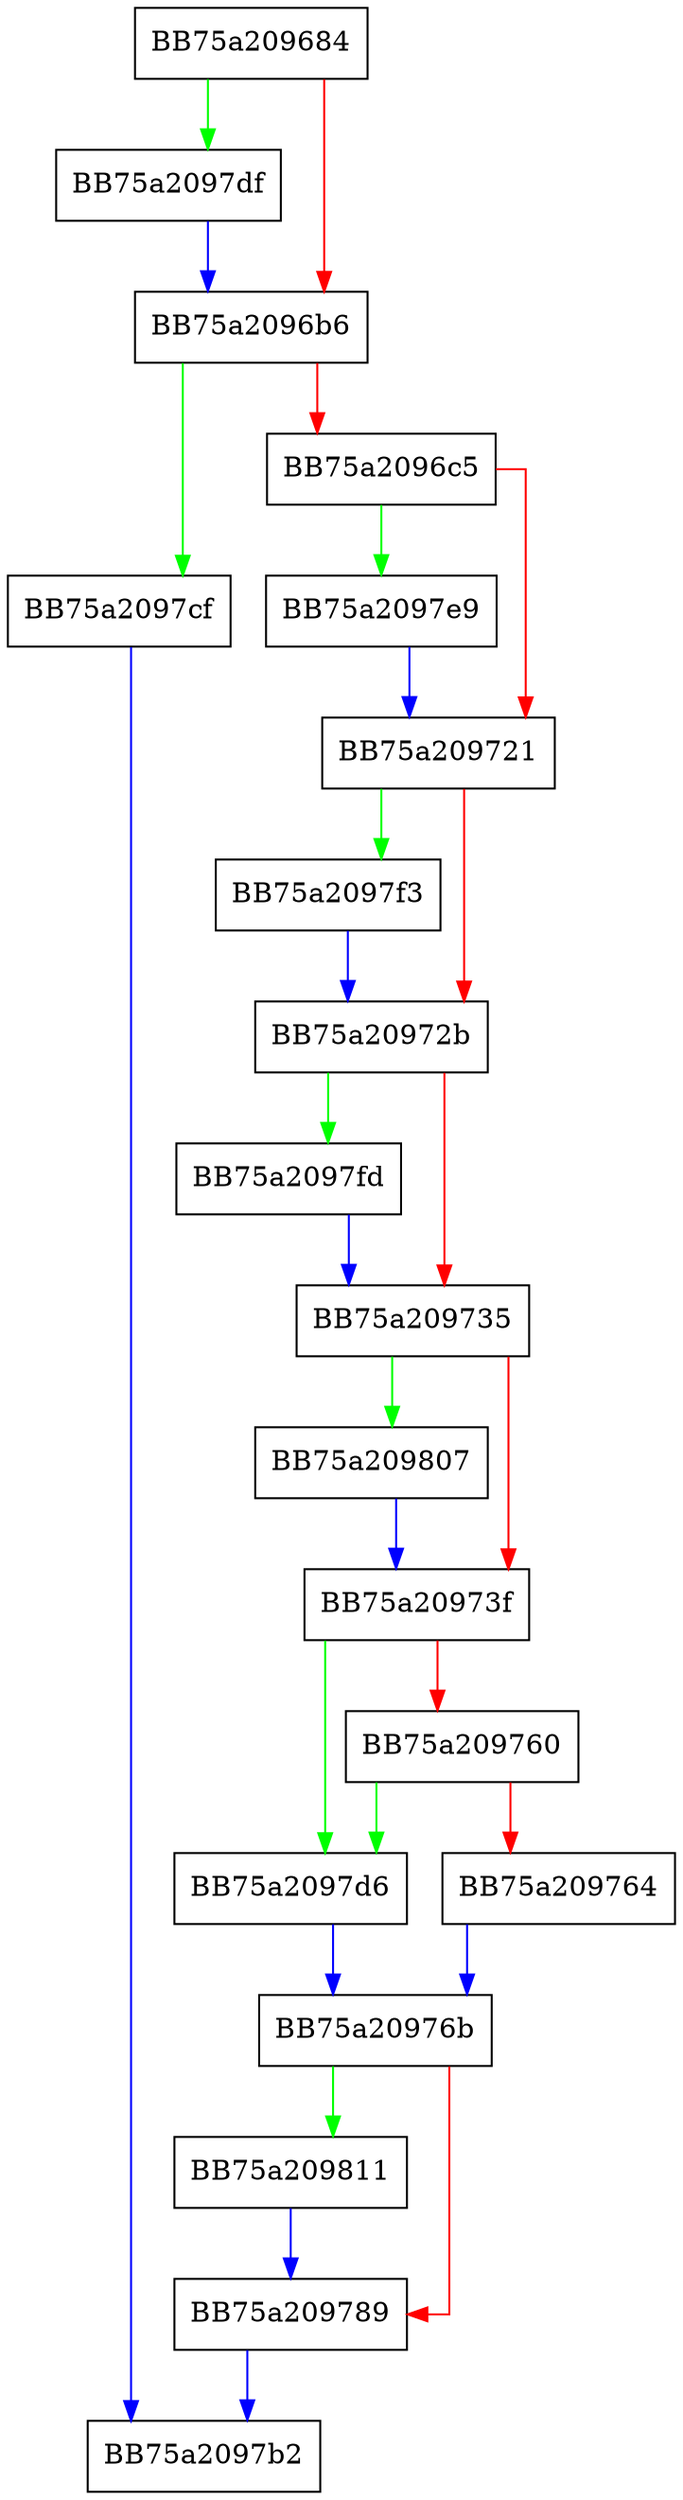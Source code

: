 digraph Open {
  node [shape="box"];
  graph [splines=ortho];
  BB75a209684 -> BB75a2097df [color="green"];
  BB75a209684 -> BB75a2096b6 [color="red"];
  BB75a2096b6 -> BB75a2097cf [color="green"];
  BB75a2096b6 -> BB75a2096c5 [color="red"];
  BB75a2096c5 -> BB75a2097e9 [color="green"];
  BB75a2096c5 -> BB75a209721 [color="red"];
  BB75a209721 -> BB75a2097f3 [color="green"];
  BB75a209721 -> BB75a20972b [color="red"];
  BB75a20972b -> BB75a2097fd [color="green"];
  BB75a20972b -> BB75a209735 [color="red"];
  BB75a209735 -> BB75a209807 [color="green"];
  BB75a209735 -> BB75a20973f [color="red"];
  BB75a20973f -> BB75a2097d6 [color="green"];
  BB75a20973f -> BB75a209760 [color="red"];
  BB75a209760 -> BB75a2097d6 [color="green"];
  BB75a209760 -> BB75a209764 [color="red"];
  BB75a209764 -> BB75a20976b [color="blue"];
  BB75a20976b -> BB75a209811 [color="green"];
  BB75a20976b -> BB75a209789 [color="red"];
  BB75a209789 -> BB75a2097b2 [color="blue"];
  BB75a2097cf -> BB75a2097b2 [color="blue"];
  BB75a2097d6 -> BB75a20976b [color="blue"];
  BB75a2097df -> BB75a2096b6 [color="blue"];
  BB75a2097e9 -> BB75a209721 [color="blue"];
  BB75a2097f3 -> BB75a20972b [color="blue"];
  BB75a2097fd -> BB75a209735 [color="blue"];
  BB75a209807 -> BB75a20973f [color="blue"];
  BB75a209811 -> BB75a209789 [color="blue"];
}